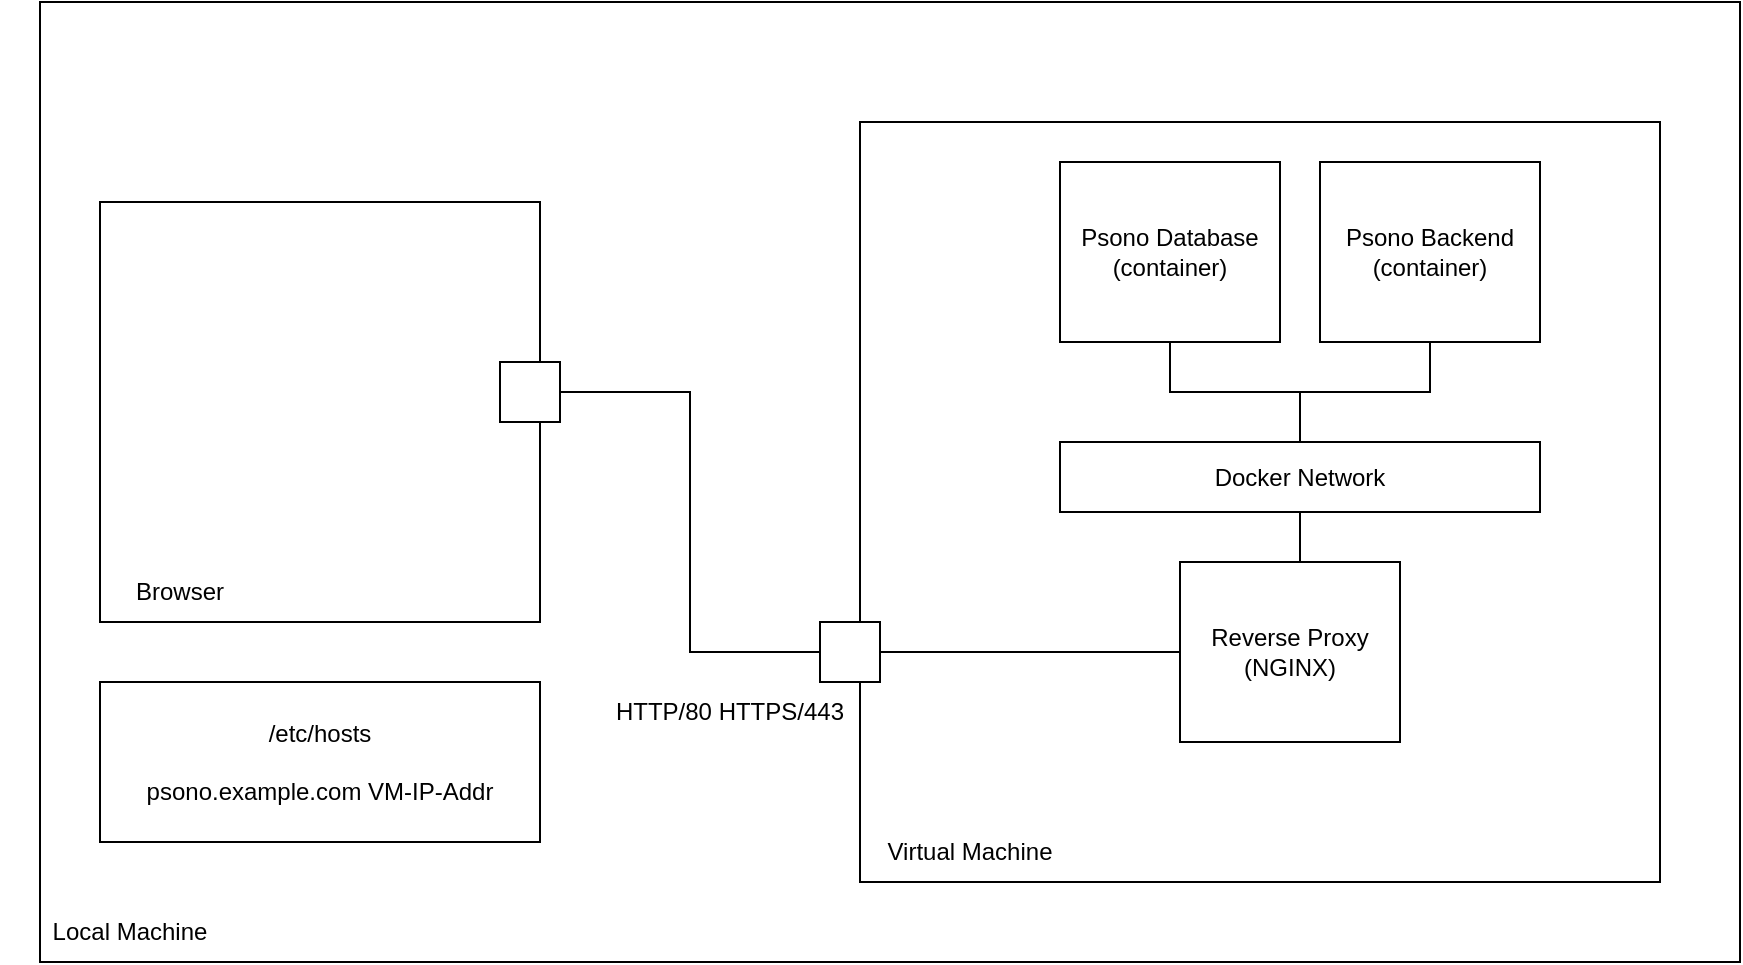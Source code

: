 <mxfile version="22.1.4" type="device">
  <diagram name="Page-1" id="do7KWjX9fVpuqbOz7s8K">
    <mxGraphModel dx="1049" dy="1071" grid="1" gridSize="10" guides="1" tooltips="1" connect="1" arrows="1" fold="1" page="1" pageScale="1" pageWidth="850" pageHeight="1100" math="0" shadow="0">
      <root>
        <mxCell id="0" />
        <mxCell id="1" parent="0" />
        <mxCell id="IisHfii0Ls1TegOcKcUr-1" value="" style="rounded=0;whiteSpace=wrap;html=1;" vertex="1" parent="1">
          <mxGeometry x="40" y="190" width="850" height="480" as="geometry" />
        </mxCell>
        <mxCell id="IisHfii0Ls1TegOcKcUr-3" value="" style="rounded=0;whiteSpace=wrap;html=1;" vertex="1" parent="1">
          <mxGeometry x="70" y="290" width="220" height="210" as="geometry" />
        </mxCell>
        <mxCell id="IisHfii0Ls1TegOcKcUr-4" value="Browser" style="text;html=1;strokeColor=none;fillColor=none;align=center;verticalAlign=middle;whiteSpace=wrap;rounded=0;" vertex="1" parent="1">
          <mxGeometry x="60" y="470" width="100" height="30" as="geometry" />
        </mxCell>
        <mxCell id="IisHfii0Ls1TegOcKcUr-5" value="" style="rounded=0;whiteSpace=wrap;html=1;" vertex="1" parent="1">
          <mxGeometry x="270" y="370" width="30" height="30" as="geometry" />
        </mxCell>
        <mxCell id="IisHfii0Ls1TegOcKcUr-7" value="" style="rounded=0;whiteSpace=wrap;html=1;" vertex="1" parent="1">
          <mxGeometry x="450" y="250" width="400" height="380" as="geometry" />
        </mxCell>
        <mxCell id="IisHfii0Ls1TegOcKcUr-2" value="Virtual Machine" style="text;html=1;strokeColor=none;fillColor=none;align=center;verticalAlign=middle;whiteSpace=wrap;rounded=0;" vertex="1" parent="1">
          <mxGeometry x="440" y="600" width="130" height="30" as="geometry" />
        </mxCell>
        <mxCell id="IisHfii0Ls1TegOcKcUr-8" value="Local Machine" style="text;html=1;strokeColor=none;fillColor=none;align=center;verticalAlign=middle;whiteSpace=wrap;rounded=0;" vertex="1" parent="1">
          <mxGeometry x="20" y="640" width="130" height="30" as="geometry" />
        </mxCell>
        <mxCell id="IisHfii0Ls1TegOcKcUr-10" value="&lt;div&gt;Reverse Proxy&lt;br&gt;&lt;/div&gt;&lt;div&gt;(NGINX)&lt;/div&gt;" style="rounded=0;whiteSpace=wrap;html=1;" vertex="1" parent="1">
          <mxGeometry x="610" y="470" width="110" height="90" as="geometry" />
        </mxCell>
        <mxCell id="IisHfii0Ls1TegOcKcUr-15" style="edgeStyle=orthogonalEdgeStyle;rounded=0;orthogonalLoop=1;jettySize=auto;html=1;endArrow=none;endFill=0;" edge="1" parent="1" source="IisHfii0Ls1TegOcKcUr-11" target="IisHfii0Ls1TegOcKcUr-13">
          <mxGeometry relative="1" as="geometry" />
        </mxCell>
        <mxCell id="IisHfii0Ls1TegOcKcUr-11" value="&lt;div&gt;Psono Database&lt;/div&gt;&lt;div&gt;(container)&lt;br&gt;&lt;/div&gt;" style="rounded=0;whiteSpace=wrap;html=1;" vertex="1" parent="1">
          <mxGeometry x="550" y="270" width="110" height="90" as="geometry" />
        </mxCell>
        <mxCell id="IisHfii0Ls1TegOcKcUr-16" style="edgeStyle=orthogonalEdgeStyle;rounded=0;orthogonalLoop=1;jettySize=auto;html=1;endArrow=none;endFill=0;" edge="1" parent="1" source="IisHfii0Ls1TegOcKcUr-12" target="IisHfii0Ls1TegOcKcUr-13">
          <mxGeometry relative="1" as="geometry" />
        </mxCell>
        <mxCell id="IisHfii0Ls1TegOcKcUr-12" value="&lt;div&gt;Psono Backend&lt;/div&gt;&lt;div&gt;(container)&lt;br&gt;&lt;/div&gt;" style="rounded=0;whiteSpace=wrap;html=1;" vertex="1" parent="1">
          <mxGeometry x="680" y="270" width="110" height="90" as="geometry" />
        </mxCell>
        <mxCell id="IisHfii0Ls1TegOcKcUr-13" value="Docker Network" style="rounded=0;whiteSpace=wrap;html=1;" vertex="1" parent="1">
          <mxGeometry x="550" y="410" width="240" height="35" as="geometry" />
        </mxCell>
        <mxCell id="IisHfii0Ls1TegOcKcUr-14" value="" style="rounded=0;whiteSpace=wrap;html=1;" vertex="1" parent="1">
          <mxGeometry x="430" y="500" width="30" height="30" as="geometry" />
        </mxCell>
        <mxCell id="IisHfii0Ls1TegOcKcUr-17" style="edgeStyle=orthogonalEdgeStyle;rounded=0;orthogonalLoop=1;jettySize=auto;html=1;endArrow=none;endFill=0;exitX=1;exitY=0.5;exitDx=0;exitDy=0;entryX=0;entryY=0.5;entryDx=0;entryDy=0;" edge="1" parent="1" source="IisHfii0Ls1TegOcKcUr-14" target="IisHfii0Ls1TegOcKcUr-10">
          <mxGeometry relative="1" as="geometry">
            <mxPoint x="450" y="520" as="sourcePoint" />
            <mxPoint x="680" y="420" as="targetPoint" />
          </mxGeometry>
        </mxCell>
        <mxCell id="IisHfii0Ls1TegOcKcUr-18" style="edgeStyle=orthogonalEdgeStyle;rounded=0;orthogonalLoop=1;jettySize=auto;html=1;endArrow=none;endFill=0;exitX=0.5;exitY=1;exitDx=0;exitDy=0;" edge="1" parent="1" source="IisHfii0Ls1TegOcKcUr-13">
          <mxGeometry relative="1" as="geometry">
            <mxPoint x="470" y="525" as="sourcePoint" />
            <mxPoint x="670" y="470" as="targetPoint" />
          </mxGeometry>
        </mxCell>
        <mxCell id="IisHfii0Ls1TegOcKcUr-19" value="HTTP/80 HTTPS/443" style="text;html=1;strokeColor=none;fillColor=none;align=center;verticalAlign=middle;whiteSpace=wrap;rounded=0;" vertex="1" parent="1">
          <mxGeometry x="320" y="530" width="130" height="30" as="geometry" />
        </mxCell>
        <mxCell id="IisHfii0Ls1TegOcKcUr-20" style="edgeStyle=orthogonalEdgeStyle;rounded=0;orthogonalLoop=1;jettySize=auto;html=1;endArrow=none;endFill=0;exitX=1;exitY=0.5;exitDx=0;exitDy=0;entryX=0;entryY=0.5;entryDx=0;entryDy=0;" edge="1" parent="1" source="IisHfii0Ls1TegOcKcUr-5" target="IisHfii0Ls1TegOcKcUr-14">
          <mxGeometry relative="1" as="geometry">
            <mxPoint x="470" y="525" as="sourcePoint" />
            <mxPoint x="620" y="525" as="targetPoint" />
          </mxGeometry>
        </mxCell>
        <mxCell id="IisHfii0Ls1TegOcKcUr-21" value="&lt;div&gt;/etc/hosts&lt;/div&gt;&lt;div&gt;&lt;br&gt;&lt;/div&gt;&lt;div&gt;psono.example.com VM-IP-Addr&lt;br&gt;&lt;/div&gt;" style="rounded=0;whiteSpace=wrap;html=1;" vertex="1" parent="1">
          <mxGeometry x="70" y="530" width="220" height="80" as="geometry" />
        </mxCell>
      </root>
    </mxGraphModel>
  </diagram>
</mxfile>
